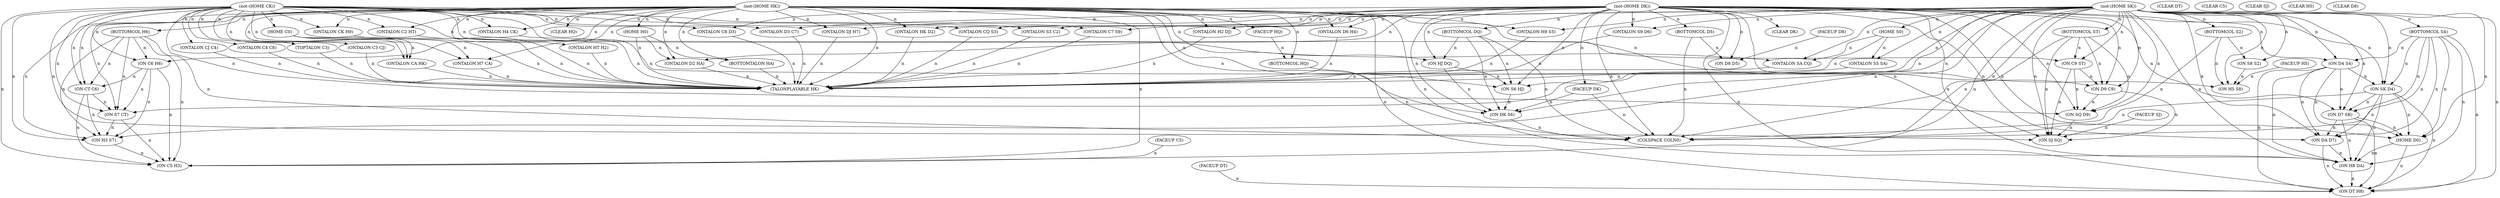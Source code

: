 digraph L {
676 [label="(HOME S0)"];
674 [label="(HOME H0)"];
683 [label="(HOME D0)"];
673 [label="(HOME C0)"];
641 [label="(TALONPLAYABLE HK)"];
677 [label="(TOPTALON C3)"];
633 [label="(ONTALON C3 CJ)"];
630 [label="(ONTALON CJ C4)"];
645 [label="(ONTALON C4 C8)"];
644 [label="(ONTALON C8 D3)"];
654 [label="(ONTALON D3 C7)"];
632 [label="(ONTALON C7 S9)"];
629 [label="(ONTALON S9 D6)"];
680 [label="(ONTALON D6 H4)"];
623 [label="(ONTALON H4 CK)"];
626 [label="(ONTALON CK H9)"];
653 [label="(ONTALON H9 S5)"];
667 [label="(ONTALON S5 SA)"];
625 [label="(ONTALON SA CQ)"];
624 [label="(ONTALON CQ S3)"];
679 [label="(ONTALON S3 C2)"];
647 [label="(ONTALON C2 HT)"];
646 [label="(ONTALON HT H2)"];
634 [label="(ONTALON H2 DJ)"];
631 [label="(ONTALON DJ H7)"];
668 [label="(ONTALON H7 CA)"];
643 [label="(ONTALON CA HK)"];
642 [label="(ONTALON HK D2)"];
678 [label="(ONTALON D2 HA)"];
675 [label="(BOTTOMTALON HA)"];
637 [label="(FACEUP DT)"];
622 [label="(CLEAR DT)"];
638 [label="(ON DT H8)"];
665 [label="(ON H8 DA)"];
684 [label="(ON DA D7)"];
672 [label="(ON D7 SK)"];
612 [label="(ON SK D4)"];
682 [label="(ON D4 S4)"];
656 [label="(BOTTOMCOL S4)"];
659 [label="(FACEUP C5)"];
660 [label="(CLEAR C5)"];
669 [label="(ON C5 H3)"];
681 [label="(ON H3 S7)"];
649 [label="(ON S7 CT)"];
636 [label="(ON CT C6)"];
661 [label="(ON C6 H6)"];
658 [label="(BOTTOMCOL H6)"];
619 [label="(FACEUP SJ)"];
620 [label="(CLEAR SJ)"];
618 [label="(ON SJ SQ)"];
615 [label="(ON SQ D9)"];
651 [label="(ON D9 C9)"];
650 [label="(ON C9 ST)"];
627 [label="(BOTTOMCOL ST)"];
616 [label="(FACEUP DK)"];
613 [label="(CLEAR DK)"];
621 [label="(ON DK S6)"];
662 [label="(ON S6 HJ)"];
652 [label="(ON HJ DQ)"];
628 [label="(BOTTOMCOL DQ)"];
671 [label="(FACEUP H5)"];
666 [label="(CLEAR H5)"];
670 [label="(ON H5 S8)"];
635 [label="(ON S8 S2)"];
655 [label="(BOTTOMCOL S2)"];
663 [label="(FACEUP D8)"];
640 [label="(CLEAR D8)"];
664 [label="(ON D8 D5)"];
657 [label="(BOTTOMCOL D5)"];
639 [label="(FACEUP HQ)"];
617 [label="(CLEAR HQ)"];
648 [label="(BOTTOMCOL HQ)"];
614 [label="(COLSPACE COLN0)"];
685 [label="(not-(HOME SK))"];
686 [label="(not-(HOME HK))"];
687 [label="(not-(HOME DK))"];
688 [label="(not-(HOME CK))"];
685 -> 676 [label="n"];
686 -> 674 [label="n"];
672 -> 683 [label="n"];
612 -> 683 [label="n"];
682 -> 683 [label="n"];
656 -> 683 [label="n"];
685 -> 683 [label="n"];
687 -> 683 [label="n"];
688 -> 673 [label="n"];
676 -> 641 [label="n"];
674 -> 641 [label="n"];
673 -> 641 [label="n"];
677 -> 641 [label="n"];
633 -> 641 [label="n"];
630 -> 641 [label="n"];
645 -> 641 [label="n"];
644 -> 641 [label="n"];
654 -> 641 [label="n"];
632 -> 641 [label="n"];
629 -> 641 [label="n"];
680 -> 641 [label="n"];
623 -> 641 [label="n"];
626 -> 641 [label="n"];
653 -> 641 [label="n"];
667 -> 641 [label="n"];
625 -> 641 [label="n"];
624 -> 641 [label="n"];
679 -> 641 [label="n"];
647 -> 641 [label="n"];
646 -> 641 [label="n"];
634 -> 641 [label="n"];
631 -> 641 [label="n"];
668 -> 641 [label="n"];
643 -> 641 [label="n"];
642 -> 641 [label="n"];
678 -> 641 [label="n"];
675 -> 641 [label="n"];
686 -> 641 [label="n"];
688 -> 677 [label="n"];
688 -> 633 [label="n"];
688 -> 630 [label="n"];
688 -> 645 [label="n"];
687 -> 644 [label="n"];
688 -> 644 [label="n"];
687 -> 654 [label="n"];
688 -> 654 [label="n"];
685 -> 632 [label="n"];
688 -> 632 [label="n"];
685 -> 629 [label="n"];
687 -> 629 [label="n"];
686 -> 680 [label="n"];
687 -> 680 [label="n"];
686 -> 623 [label="n"];
688 -> 623 [label="n"];
686 -> 626 [label="n"];
688 -> 626 [label="n"];
685 -> 653 [label="n"];
686 -> 653 [label="n"];
676 -> 667 [label="n"];
685 -> 667 [label="n"];
676 -> 625 [label="n"];
685 -> 625 [label="n"];
688 -> 625 [label="n"];
685 -> 624 [label="n"];
688 -> 624 [label="n"];
685 -> 679 [label="n"];
688 -> 679 [label="n"];
686 -> 647 [label="n"];
688 -> 647 [label="n"];
686 -> 646 [label="n"];
686 -> 634 [label="n"];
687 -> 634 [label="n"];
686 -> 631 [label="n"];
687 -> 631 [label="n"];
673 -> 668 [label="n"];
686 -> 668 [label="n"];
688 -> 668 [label="n"];
673 -> 643 [label="n"];
686 -> 643 [label="n"];
688 -> 643 [label="n"];
686 -> 642 [label="n"];
687 -> 642 [label="n"];
674 -> 678 [label="n"];
686 -> 678 [label="n"];
687 -> 678 [label="n"];
674 -> 675 [label="n"];
686 -> 675 [label="n"];
683 -> 638 [label="n"];
637 -> 638 [label="n"];
665 -> 638 [label="n"];
684 -> 638 [label="n"];
672 -> 638 [label="n"];
612 -> 638 [label="n"];
682 -> 638 [label="n"];
656 -> 638 [label="n"];
685 -> 638 [label="n"];
686 -> 638 [label="n"];
687 -> 638 [label="n"];
683 -> 665 [label="n"];
684 -> 665 [label="n"];
672 -> 665 [label="n"];
612 -> 665 [label="n"];
682 -> 665 [label="n"];
656 -> 665 [label="n"];
685 -> 665 [label="n"];
686 -> 665 [label="n"];
687 -> 665 [label="n"];
672 -> 684 [label="n"];
612 -> 684 [label="n"];
682 -> 684 [label="n"];
656 -> 684 [label="n"];
685 -> 684 [label="n"];
687 -> 684 [label="n"];
612 -> 672 [label="n"];
682 -> 672 [label="n"];
656 -> 672 [label="n"];
685 -> 672 [label="n"];
687 -> 672 [label="n"];
682 -> 612 [label="n"];
656 -> 612 [label="n"];
685 -> 612 [label="n"];
687 -> 612 [label="n"];
656 -> 682 [label="n"];
685 -> 682 [label="n"];
687 -> 682 [label="n"];
685 -> 656 [label="n"];
659 -> 669 [label="n"];
681 -> 669 [label="n"];
649 -> 669 [label="n"];
636 -> 669 [label="n"];
661 -> 669 [label="n"];
658 -> 669 [label="n"];
685 -> 669 [label="n"];
686 -> 669 [label="n"];
688 -> 669 [label="n"];
649 -> 681 [label="n"];
636 -> 681 [label="n"];
661 -> 681 [label="n"];
658 -> 681 [label="n"];
685 -> 681 [label="n"];
686 -> 681 [label="n"];
688 -> 681 [label="n"];
636 -> 649 [label="n"];
661 -> 649 [label="n"];
658 -> 649 [label="n"];
685 -> 649 [label="n"];
686 -> 649 [label="n"];
688 -> 649 [label="n"];
661 -> 636 [label="n"];
658 -> 636 [label="n"];
686 -> 636 [label="n"];
688 -> 636 [label="n"];
658 -> 661 [label="n"];
686 -> 661 [label="n"];
688 -> 661 [label="n"];
686 -> 658 [label="n"];
619 -> 618 [label="n"];
615 -> 618 [label="n"];
651 -> 618 [label="n"];
650 -> 618 [label="n"];
627 -> 618 [label="n"];
685 -> 618 [label="n"];
687 -> 618 [label="n"];
688 -> 618 [label="n"];
651 -> 615 [label="n"];
650 -> 615 [label="n"];
627 -> 615 [label="n"];
685 -> 615 [label="n"];
687 -> 615 [label="n"];
688 -> 615 [label="n"];
650 -> 651 [label="n"];
627 -> 651 [label="n"];
685 -> 651 [label="n"];
687 -> 651 [label="n"];
688 -> 651 [label="n"];
627 -> 650 [label="n"];
685 -> 650 [label="n"];
688 -> 650 [label="n"];
685 -> 627 [label="n"];
687 -> 616 [label="n"];
687 -> 613 [label="n"];
616 -> 621 [label="n"];
662 -> 621 [label="n"];
652 -> 621 [label="n"];
628 -> 621 [label="n"];
685 -> 621 [label="n"];
686 -> 621 [label="n"];
687 -> 621 [label="n"];
652 -> 662 [label="n"];
628 -> 662 [label="n"];
685 -> 662 [label="n"];
686 -> 662 [label="n"];
687 -> 662 [label="n"];
628 -> 652 [label="n"];
686 -> 652 [label="n"];
687 -> 652 [label="n"];
687 -> 628 [label="n"];
671 -> 670 [label="n"];
635 -> 670 [label="n"];
655 -> 670 [label="n"];
685 -> 670 [label="n"];
686 -> 670 [label="n"];
655 -> 635 [label="n"];
685 -> 635 [label="n"];
685 -> 655 [label="n"];
663 -> 664 [label="n"];
657 -> 664 [label="n"];
687 -> 664 [label="n"];
687 -> 657 [label="n"];
686 -> 639 [label="n"];
686 -> 617 [label="n"];
639 -> 648 [label="n"];
686 -> 648 [label="n"];
612 -> 614 [label="n"];
656 -> 614 [label="n"];
658 -> 614 [label="n"];
627 -> 614 [label="n"];
616 -> 614 [label="n"];
621 -> 614 [label="n"];
628 -> 614 [label="n"];
655 -> 614 [label="n"];
657 -> 614 [label="n"];
648 -> 614 [label="n"];
685 -> 614 [label="n"];
687 -> 614 [label="n"];
}
